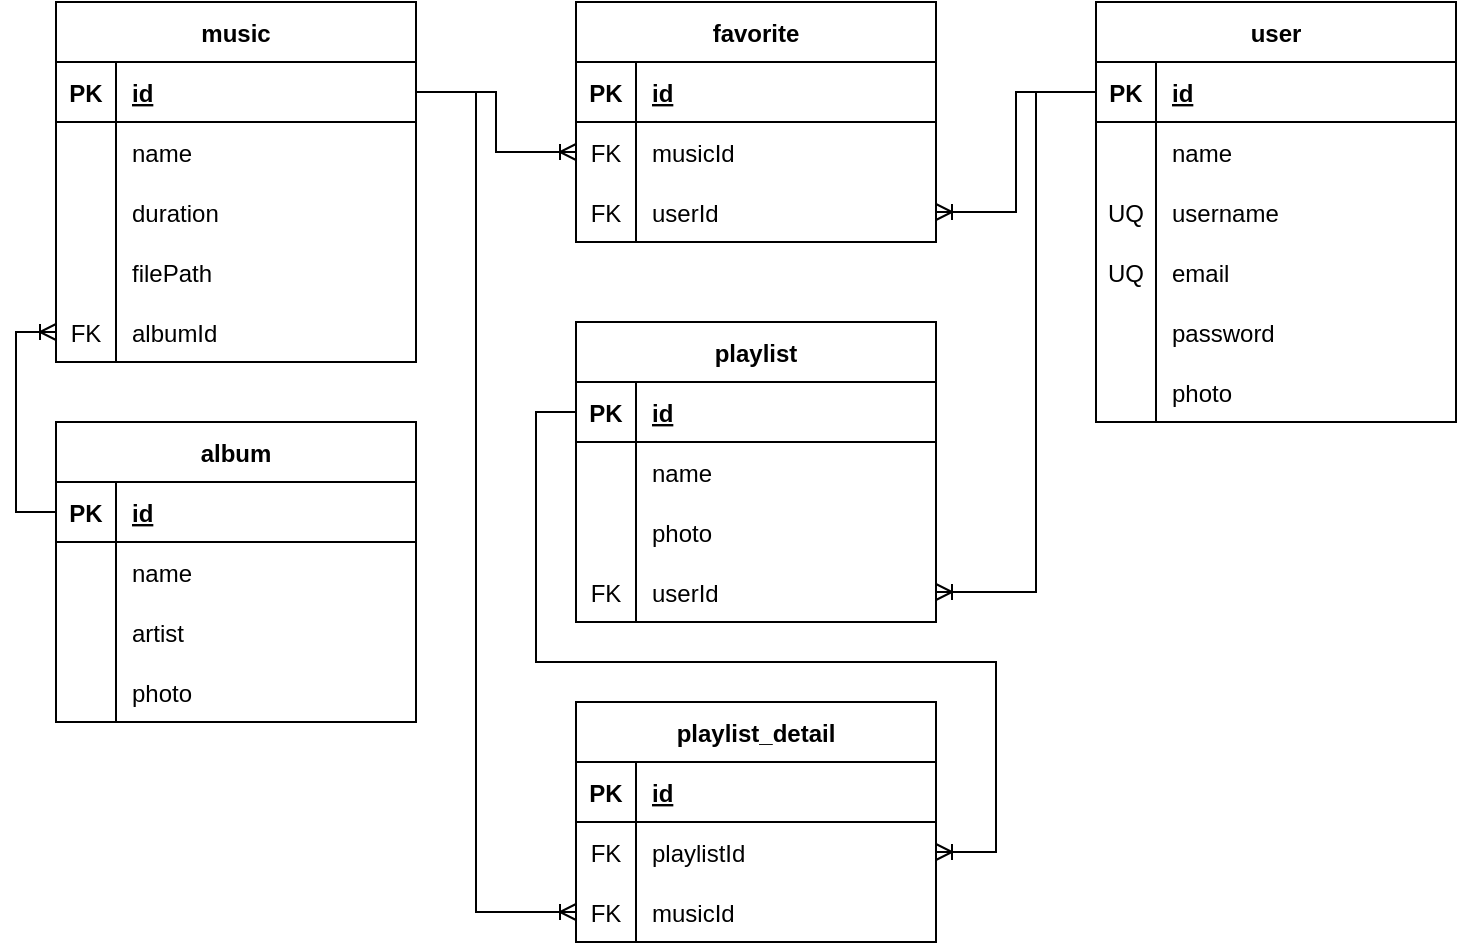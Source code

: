 <mxfile version="20.8.4" type="device"><diagram id="C5RBs43oDa-KdzZeNtuy" name="Page-1"><mxGraphModel dx="1742" dy="512" grid="1" gridSize="10" guides="1" tooltips="1" connect="1" arrows="1" fold="1" page="1" pageScale="1" pageWidth="827" pageHeight="1169" math="0" shadow="0"><root><mxCell id="WIyWlLk6GJQsqaUBKTNV-0"/><mxCell id="WIyWlLk6GJQsqaUBKTNV-1" parent="WIyWlLk6GJQsqaUBKTNV-0"/><mxCell id="33fr8JUP3In22eZ-3VRg-10" value="music" style="shape=table;startSize=30;container=1;collapsible=1;childLayout=tableLayout;fixedRows=1;rowLines=0;fontStyle=1;align=center;resizeLast=1;" vertex="1" parent="WIyWlLk6GJQsqaUBKTNV-1"><mxGeometry x="-70" y="150" width="180" height="180" as="geometry"/></mxCell><mxCell id="33fr8JUP3In22eZ-3VRg-11" value="" style="shape=tableRow;horizontal=0;startSize=0;swimlaneHead=0;swimlaneBody=0;fillColor=none;collapsible=0;dropTarget=0;points=[[0,0.5],[1,0.5]];portConstraint=eastwest;top=0;left=0;right=0;bottom=1;" vertex="1" parent="33fr8JUP3In22eZ-3VRg-10"><mxGeometry y="30" width="180" height="30" as="geometry"/></mxCell><mxCell id="33fr8JUP3In22eZ-3VRg-12" value="PK" style="shape=partialRectangle;connectable=0;fillColor=none;top=0;left=0;bottom=0;right=0;fontStyle=1;overflow=hidden;" vertex="1" parent="33fr8JUP3In22eZ-3VRg-11"><mxGeometry width="30" height="30" as="geometry"><mxRectangle width="30" height="30" as="alternateBounds"/></mxGeometry></mxCell><mxCell id="33fr8JUP3In22eZ-3VRg-13" value="id" style="shape=partialRectangle;connectable=0;fillColor=none;top=0;left=0;bottom=0;right=0;align=left;spacingLeft=6;fontStyle=5;overflow=hidden;" vertex="1" parent="33fr8JUP3In22eZ-3VRg-11"><mxGeometry x="30" width="150" height="30" as="geometry"><mxRectangle width="150" height="30" as="alternateBounds"/></mxGeometry></mxCell><mxCell id="33fr8JUP3In22eZ-3VRg-14" value="" style="shape=tableRow;horizontal=0;startSize=0;swimlaneHead=0;swimlaneBody=0;fillColor=none;collapsible=0;dropTarget=0;points=[[0,0.5],[1,0.5]];portConstraint=eastwest;top=0;left=0;right=0;bottom=0;" vertex="1" parent="33fr8JUP3In22eZ-3VRg-10"><mxGeometry y="60" width="180" height="30" as="geometry"/></mxCell><mxCell id="33fr8JUP3In22eZ-3VRg-15" value="" style="shape=partialRectangle;connectable=0;fillColor=none;top=0;left=0;bottom=0;right=0;editable=1;overflow=hidden;" vertex="1" parent="33fr8JUP3In22eZ-3VRg-14"><mxGeometry width="30" height="30" as="geometry"><mxRectangle width="30" height="30" as="alternateBounds"/></mxGeometry></mxCell><mxCell id="33fr8JUP3In22eZ-3VRg-16" value="name" style="shape=partialRectangle;connectable=0;fillColor=none;top=0;left=0;bottom=0;right=0;align=left;spacingLeft=6;overflow=hidden;" vertex="1" parent="33fr8JUP3In22eZ-3VRg-14"><mxGeometry x="30" width="150" height="30" as="geometry"><mxRectangle width="150" height="30" as="alternateBounds"/></mxGeometry></mxCell><mxCell id="33fr8JUP3In22eZ-3VRg-20" value="" style="shape=tableRow;horizontal=0;startSize=0;swimlaneHead=0;swimlaneBody=0;fillColor=none;collapsible=0;dropTarget=0;points=[[0,0.5],[1,0.5]];portConstraint=eastwest;top=0;left=0;right=0;bottom=0;" vertex="1" parent="33fr8JUP3In22eZ-3VRg-10"><mxGeometry y="90" width="180" height="30" as="geometry"/></mxCell><mxCell id="33fr8JUP3In22eZ-3VRg-21" value="" style="shape=partialRectangle;connectable=0;fillColor=none;top=0;left=0;bottom=0;right=0;editable=1;overflow=hidden;" vertex="1" parent="33fr8JUP3In22eZ-3VRg-20"><mxGeometry width="30" height="30" as="geometry"><mxRectangle width="30" height="30" as="alternateBounds"/></mxGeometry></mxCell><mxCell id="33fr8JUP3In22eZ-3VRg-22" value="duration" style="shape=partialRectangle;connectable=0;fillColor=none;top=0;left=0;bottom=0;right=0;align=left;spacingLeft=6;overflow=hidden;" vertex="1" parent="33fr8JUP3In22eZ-3VRg-20"><mxGeometry x="30" width="150" height="30" as="geometry"><mxRectangle width="150" height="30" as="alternateBounds"/></mxGeometry></mxCell><mxCell id="33fr8JUP3In22eZ-3VRg-92" value="" style="shape=tableRow;horizontal=0;startSize=0;swimlaneHead=0;swimlaneBody=0;fillColor=none;collapsible=0;dropTarget=0;points=[[0,0.5],[1,0.5]];portConstraint=eastwest;top=0;left=0;right=0;bottom=0;" vertex="1" parent="33fr8JUP3In22eZ-3VRg-10"><mxGeometry y="120" width="180" height="30" as="geometry"/></mxCell><mxCell id="33fr8JUP3In22eZ-3VRg-93" value="" style="shape=partialRectangle;connectable=0;fillColor=none;top=0;left=0;bottom=0;right=0;editable=1;overflow=hidden;" vertex="1" parent="33fr8JUP3In22eZ-3VRg-92"><mxGeometry width="30" height="30" as="geometry"><mxRectangle width="30" height="30" as="alternateBounds"/></mxGeometry></mxCell><mxCell id="33fr8JUP3In22eZ-3VRg-94" value="filePath" style="shape=partialRectangle;connectable=0;fillColor=none;top=0;left=0;bottom=0;right=0;align=left;spacingLeft=6;overflow=hidden;" vertex="1" parent="33fr8JUP3In22eZ-3VRg-92"><mxGeometry x="30" width="150" height="30" as="geometry"><mxRectangle width="150" height="30" as="alternateBounds"/></mxGeometry></mxCell><mxCell id="33fr8JUP3In22eZ-3VRg-129" value="" style="shape=tableRow;horizontal=0;startSize=0;swimlaneHead=0;swimlaneBody=0;fillColor=none;collapsible=0;dropTarget=0;points=[[0,0.5],[1,0.5]];portConstraint=eastwest;top=0;left=0;right=0;bottom=0;" vertex="1" parent="33fr8JUP3In22eZ-3VRg-10"><mxGeometry y="150" width="180" height="30" as="geometry"/></mxCell><mxCell id="33fr8JUP3In22eZ-3VRg-130" value="FK" style="shape=partialRectangle;connectable=0;fillColor=none;top=0;left=0;bottom=0;right=0;editable=1;overflow=hidden;" vertex="1" parent="33fr8JUP3In22eZ-3VRg-129"><mxGeometry width="30" height="30" as="geometry"><mxRectangle width="30" height="30" as="alternateBounds"/></mxGeometry></mxCell><mxCell id="33fr8JUP3In22eZ-3VRg-131" value="albumId" style="shape=partialRectangle;connectable=0;fillColor=none;top=0;left=0;bottom=0;right=0;align=left;spacingLeft=6;overflow=hidden;" vertex="1" parent="33fr8JUP3In22eZ-3VRg-129"><mxGeometry x="30" width="150" height="30" as="geometry"><mxRectangle width="150" height="30" as="alternateBounds"/></mxGeometry></mxCell><mxCell id="33fr8JUP3In22eZ-3VRg-40" value="user" style="shape=table;startSize=30;container=1;collapsible=1;childLayout=tableLayout;fixedRows=1;rowLines=0;fontStyle=1;align=center;resizeLast=1;" vertex="1" parent="WIyWlLk6GJQsqaUBKTNV-1"><mxGeometry x="450" y="150" width="180" height="210" as="geometry"><mxRectangle x="450" y="150" width="70" height="30" as="alternateBounds"/></mxGeometry></mxCell><mxCell id="33fr8JUP3In22eZ-3VRg-41" value="" style="shape=tableRow;horizontal=0;startSize=0;swimlaneHead=0;swimlaneBody=0;fillColor=none;collapsible=0;dropTarget=0;points=[[0,0.5],[1,0.5]];portConstraint=eastwest;top=0;left=0;right=0;bottom=1;" vertex="1" parent="33fr8JUP3In22eZ-3VRg-40"><mxGeometry y="30" width="180" height="30" as="geometry"/></mxCell><mxCell id="33fr8JUP3In22eZ-3VRg-42" value="PK" style="shape=partialRectangle;connectable=0;fillColor=none;top=0;left=0;bottom=0;right=0;fontStyle=1;overflow=hidden;" vertex="1" parent="33fr8JUP3In22eZ-3VRg-41"><mxGeometry width="30" height="30" as="geometry"><mxRectangle width="30" height="30" as="alternateBounds"/></mxGeometry></mxCell><mxCell id="33fr8JUP3In22eZ-3VRg-43" value="id" style="shape=partialRectangle;connectable=0;fillColor=none;top=0;left=0;bottom=0;right=0;align=left;spacingLeft=6;fontStyle=5;overflow=hidden;" vertex="1" parent="33fr8JUP3In22eZ-3VRg-41"><mxGeometry x="30" width="150" height="30" as="geometry"><mxRectangle width="150" height="30" as="alternateBounds"/></mxGeometry></mxCell><mxCell id="33fr8JUP3In22eZ-3VRg-44" value="" style="shape=tableRow;horizontal=0;startSize=0;swimlaneHead=0;swimlaneBody=0;fillColor=none;collapsible=0;dropTarget=0;points=[[0,0.5],[1,0.5]];portConstraint=eastwest;top=0;left=0;right=0;bottom=0;" vertex="1" parent="33fr8JUP3In22eZ-3VRg-40"><mxGeometry y="60" width="180" height="30" as="geometry"/></mxCell><mxCell id="33fr8JUP3In22eZ-3VRg-45" value="" style="shape=partialRectangle;connectable=0;fillColor=none;top=0;left=0;bottom=0;right=0;editable=1;overflow=hidden;" vertex="1" parent="33fr8JUP3In22eZ-3VRg-44"><mxGeometry width="30" height="30" as="geometry"><mxRectangle width="30" height="30" as="alternateBounds"/></mxGeometry></mxCell><mxCell id="33fr8JUP3In22eZ-3VRg-46" value="name" style="shape=partialRectangle;connectable=0;fillColor=none;top=0;left=0;bottom=0;right=0;align=left;spacingLeft=6;overflow=hidden;" vertex="1" parent="33fr8JUP3In22eZ-3VRg-44"><mxGeometry x="30" width="150" height="30" as="geometry"><mxRectangle width="150" height="30" as="alternateBounds"/></mxGeometry></mxCell><mxCell id="33fr8JUP3In22eZ-3VRg-47" value="" style="shape=tableRow;horizontal=0;startSize=0;swimlaneHead=0;swimlaneBody=0;fillColor=none;collapsible=0;dropTarget=0;points=[[0,0.5],[1,0.5]];portConstraint=eastwest;top=0;left=0;right=0;bottom=0;" vertex="1" parent="33fr8JUP3In22eZ-3VRg-40"><mxGeometry y="90" width="180" height="30" as="geometry"/></mxCell><mxCell id="33fr8JUP3In22eZ-3VRg-48" value="UQ" style="shape=partialRectangle;connectable=0;fillColor=none;top=0;left=0;bottom=0;right=0;editable=1;overflow=hidden;" vertex="1" parent="33fr8JUP3In22eZ-3VRg-47"><mxGeometry width="30" height="30" as="geometry"><mxRectangle width="30" height="30" as="alternateBounds"/></mxGeometry></mxCell><mxCell id="33fr8JUP3In22eZ-3VRg-49" value="username" style="shape=partialRectangle;connectable=0;fillColor=none;top=0;left=0;bottom=0;right=0;align=left;spacingLeft=6;overflow=hidden;" vertex="1" parent="33fr8JUP3In22eZ-3VRg-47"><mxGeometry x="30" width="150" height="30" as="geometry"><mxRectangle width="150" height="30" as="alternateBounds"/></mxGeometry></mxCell><mxCell id="33fr8JUP3In22eZ-3VRg-50" value="" style="shape=tableRow;horizontal=0;startSize=0;swimlaneHead=0;swimlaneBody=0;fillColor=none;collapsible=0;dropTarget=0;points=[[0,0.5],[1,0.5]];portConstraint=eastwest;top=0;left=0;right=0;bottom=0;" vertex="1" parent="33fr8JUP3In22eZ-3VRg-40"><mxGeometry y="120" width="180" height="30" as="geometry"/></mxCell><mxCell id="33fr8JUP3In22eZ-3VRg-51" value="UQ" style="shape=partialRectangle;connectable=0;fillColor=none;top=0;left=0;bottom=0;right=0;editable=1;overflow=hidden;" vertex="1" parent="33fr8JUP3In22eZ-3VRg-50"><mxGeometry width="30" height="30" as="geometry"><mxRectangle width="30" height="30" as="alternateBounds"/></mxGeometry></mxCell><mxCell id="33fr8JUP3In22eZ-3VRg-52" value="email" style="shape=partialRectangle;connectable=0;fillColor=none;top=0;left=0;bottom=0;right=0;align=left;spacingLeft=6;overflow=hidden;" vertex="1" parent="33fr8JUP3In22eZ-3VRg-50"><mxGeometry x="30" width="150" height="30" as="geometry"><mxRectangle width="150" height="30" as="alternateBounds"/></mxGeometry></mxCell><mxCell id="33fr8JUP3In22eZ-3VRg-95" value="" style="shape=tableRow;horizontal=0;startSize=0;swimlaneHead=0;swimlaneBody=0;fillColor=none;collapsible=0;dropTarget=0;points=[[0,0.5],[1,0.5]];portConstraint=eastwest;top=0;left=0;right=0;bottom=0;" vertex="1" parent="33fr8JUP3In22eZ-3VRg-40"><mxGeometry y="150" width="180" height="30" as="geometry"/></mxCell><mxCell id="33fr8JUP3In22eZ-3VRg-96" value="" style="shape=partialRectangle;connectable=0;fillColor=none;top=0;left=0;bottom=0;right=0;editable=1;overflow=hidden;" vertex="1" parent="33fr8JUP3In22eZ-3VRg-95"><mxGeometry width="30" height="30" as="geometry"><mxRectangle width="30" height="30" as="alternateBounds"/></mxGeometry></mxCell><mxCell id="33fr8JUP3In22eZ-3VRg-97" value="password" style="shape=partialRectangle;connectable=0;fillColor=none;top=0;left=0;bottom=0;right=0;align=left;spacingLeft=6;overflow=hidden;" vertex="1" parent="33fr8JUP3In22eZ-3VRg-95"><mxGeometry x="30" width="150" height="30" as="geometry"><mxRectangle width="150" height="30" as="alternateBounds"/></mxGeometry></mxCell><mxCell id="33fr8JUP3In22eZ-3VRg-101" value="" style="shape=tableRow;horizontal=0;startSize=0;swimlaneHead=0;swimlaneBody=0;fillColor=none;collapsible=0;dropTarget=0;points=[[0,0.5],[1,0.5]];portConstraint=eastwest;top=0;left=0;right=0;bottom=0;" vertex="1" parent="33fr8JUP3In22eZ-3VRg-40"><mxGeometry y="180" width="180" height="30" as="geometry"/></mxCell><mxCell id="33fr8JUP3In22eZ-3VRg-102" value="" style="shape=partialRectangle;connectable=0;fillColor=none;top=0;left=0;bottom=0;right=0;editable=1;overflow=hidden;" vertex="1" parent="33fr8JUP3In22eZ-3VRg-101"><mxGeometry width="30" height="30" as="geometry"><mxRectangle width="30" height="30" as="alternateBounds"/></mxGeometry></mxCell><mxCell id="33fr8JUP3In22eZ-3VRg-103" value="photo" style="shape=partialRectangle;connectable=0;fillColor=none;top=0;left=0;bottom=0;right=0;align=left;spacingLeft=6;overflow=hidden;" vertex="1" parent="33fr8JUP3In22eZ-3VRg-101"><mxGeometry x="30" width="150" height="30" as="geometry"><mxRectangle width="150" height="30" as="alternateBounds"/></mxGeometry></mxCell><mxCell id="33fr8JUP3In22eZ-3VRg-53" value="favorite" style="shape=table;startSize=30;container=1;collapsible=1;childLayout=tableLayout;fixedRows=1;rowLines=0;fontStyle=1;align=center;resizeLast=1;" vertex="1" parent="WIyWlLk6GJQsqaUBKTNV-1"><mxGeometry x="190" y="150" width="180" height="120" as="geometry"/></mxCell><mxCell id="33fr8JUP3In22eZ-3VRg-54" value="" style="shape=tableRow;horizontal=0;startSize=0;swimlaneHead=0;swimlaneBody=0;fillColor=none;collapsible=0;dropTarget=0;points=[[0,0.5],[1,0.5]];portConstraint=eastwest;top=0;left=0;right=0;bottom=1;" vertex="1" parent="33fr8JUP3In22eZ-3VRg-53"><mxGeometry y="30" width="180" height="30" as="geometry"/></mxCell><mxCell id="33fr8JUP3In22eZ-3VRg-55" value="PK" style="shape=partialRectangle;connectable=0;fillColor=none;top=0;left=0;bottom=0;right=0;fontStyle=1;overflow=hidden;" vertex="1" parent="33fr8JUP3In22eZ-3VRg-54"><mxGeometry width="30" height="30" as="geometry"><mxRectangle width="30" height="30" as="alternateBounds"/></mxGeometry></mxCell><mxCell id="33fr8JUP3In22eZ-3VRg-56" value="id" style="shape=partialRectangle;connectable=0;fillColor=none;top=0;left=0;bottom=0;right=0;align=left;spacingLeft=6;fontStyle=5;overflow=hidden;" vertex="1" parent="33fr8JUP3In22eZ-3VRg-54"><mxGeometry x="30" width="150" height="30" as="geometry"><mxRectangle width="150" height="30" as="alternateBounds"/></mxGeometry></mxCell><mxCell id="33fr8JUP3In22eZ-3VRg-57" value="" style="shape=tableRow;horizontal=0;startSize=0;swimlaneHead=0;swimlaneBody=0;fillColor=none;collapsible=0;dropTarget=0;points=[[0,0.5],[1,0.5]];portConstraint=eastwest;top=0;left=0;right=0;bottom=0;" vertex="1" parent="33fr8JUP3In22eZ-3VRg-53"><mxGeometry y="60" width="180" height="30" as="geometry"/></mxCell><mxCell id="33fr8JUP3In22eZ-3VRg-58" value="FK" style="shape=partialRectangle;connectable=0;fillColor=none;top=0;left=0;bottom=0;right=0;editable=1;overflow=hidden;" vertex="1" parent="33fr8JUP3In22eZ-3VRg-57"><mxGeometry width="30" height="30" as="geometry"><mxRectangle width="30" height="30" as="alternateBounds"/></mxGeometry></mxCell><mxCell id="33fr8JUP3In22eZ-3VRg-59" value="musicId" style="shape=partialRectangle;connectable=0;fillColor=none;top=0;left=0;bottom=0;right=0;align=left;spacingLeft=6;overflow=hidden;" vertex="1" parent="33fr8JUP3In22eZ-3VRg-57"><mxGeometry x="30" width="150" height="30" as="geometry"><mxRectangle width="150" height="30" as="alternateBounds"/></mxGeometry></mxCell><mxCell id="33fr8JUP3In22eZ-3VRg-60" value="" style="shape=tableRow;horizontal=0;startSize=0;swimlaneHead=0;swimlaneBody=0;fillColor=none;collapsible=0;dropTarget=0;points=[[0,0.5],[1,0.5]];portConstraint=eastwest;top=0;left=0;right=0;bottom=0;" vertex="1" parent="33fr8JUP3In22eZ-3VRg-53"><mxGeometry y="90" width="180" height="30" as="geometry"/></mxCell><mxCell id="33fr8JUP3In22eZ-3VRg-61" value="FK" style="shape=partialRectangle;connectable=0;fillColor=none;top=0;left=0;bottom=0;right=0;editable=1;overflow=hidden;" vertex="1" parent="33fr8JUP3In22eZ-3VRg-60"><mxGeometry width="30" height="30" as="geometry"><mxRectangle width="30" height="30" as="alternateBounds"/></mxGeometry></mxCell><mxCell id="33fr8JUP3In22eZ-3VRg-62" value="userId" style="shape=partialRectangle;connectable=0;fillColor=none;top=0;left=0;bottom=0;right=0;align=left;spacingLeft=6;overflow=hidden;" vertex="1" parent="33fr8JUP3In22eZ-3VRg-60"><mxGeometry x="30" width="150" height="30" as="geometry"><mxRectangle width="150" height="30" as="alternateBounds"/></mxGeometry></mxCell><mxCell id="33fr8JUP3In22eZ-3VRg-66" value="playlist" style="shape=table;startSize=30;container=1;collapsible=1;childLayout=tableLayout;fixedRows=1;rowLines=0;fontStyle=1;align=center;resizeLast=1;" vertex="1" parent="WIyWlLk6GJQsqaUBKTNV-1"><mxGeometry x="190" y="310" width="180" height="150" as="geometry"/></mxCell><mxCell id="33fr8JUP3In22eZ-3VRg-67" value="" style="shape=tableRow;horizontal=0;startSize=0;swimlaneHead=0;swimlaneBody=0;fillColor=none;collapsible=0;dropTarget=0;points=[[0,0.5],[1,0.5]];portConstraint=eastwest;top=0;left=0;right=0;bottom=1;" vertex="1" parent="33fr8JUP3In22eZ-3VRg-66"><mxGeometry y="30" width="180" height="30" as="geometry"/></mxCell><mxCell id="33fr8JUP3In22eZ-3VRg-68" value="PK" style="shape=partialRectangle;connectable=0;fillColor=none;top=0;left=0;bottom=0;right=0;fontStyle=1;overflow=hidden;" vertex="1" parent="33fr8JUP3In22eZ-3VRg-67"><mxGeometry width="30" height="30" as="geometry"><mxRectangle width="30" height="30" as="alternateBounds"/></mxGeometry></mxCell><mxCell id="33fr8JUP3In22eZ-3VRg-69" value="id" style="shape=partialRectangle;connectable=0;fillColor=none;top=0;left=0;bottom=0;right=0;align=left;spacingLeft=6;fontStyle=5;overflow=hidden;" vertex="1" parent="33fr8JUP3In22eZ-3VRg-67"><mxGeometry x="30" width="150" height="30" as="geometry"><mxRectangle width="150" height="30" as="alternateBounds"/></mxGeometry></mxCell><mxCell id="33fr8JUP3In22eZ-3VRg-70" value="" style="shape=tableRow;horizontal=0;startSize=0;swimlaneHead=0;swimlaneBody=0;fillColor=none;collapsible=0;dropTarget=0;points=[[0,0.5],[1,0.5]];portConstraint=eastwest;top=0;left=0;right=0;bottom=0;" vertex="1" parent="33fr8JUP3In22eZ-3VRg-66"><mxGeometry y="60" width="180" height="30" as="geometry"/></mxCell><mxCell id="33fr8JUP3In22eZ-3VRg-71" value="" style="shape=partialRectangle;connectable=0;fillColor=none;top=0;left=0;bottom=0;right=0;editable=1;overflow=hidden;" vertex="1" parent="33fr8JUP3In22eZ-3VRg-70"><mxGeometry width="30" height="30" as="geometry"><mxRectangle width="30" height="30" as="alternateBounds"/></mxGeometry></mxCell><mxCell id="33fr8JUP3In22eZ-3VRg-72" value="name" style="shape=partialRectangle;connectable=0;fillColor=none;top=0;left=0;bottom=0;right=0;align=left;spacingLeft=6;overflow=hidden;" vertex="1" parent="33fr8JUP3In22eZ-3VRg-70"><mxGeometry x="30" width="150" height="30" as="geometry"><mxRectangle width="150" height="30" as="alternateBounds"/></mxGeometry></mxCell><mxCell id="33fr8JUP3In22eZ-3VRg-110" value="" style="shape=tableRow;horizontal=0;startSize=0;swimlaneHead=0;swimlaneBody=0;fillColor=none;collapsible=0;dropTarget=0;points=[[0,0.5],[1,0.5]];portConstraint=eastwest;top=0;left=0;right=0;bottom=0;" vertex="1" parent="33fr8JUP3In22eZ-3VRg-66"><mxGeometry y="90" width="180" height="30" as="geometry"/></mxCell><mxCell id="33fr8JUP3In22eZ-3VRg-111" value="" style="shape=partialRectangle;connectable=0;fillColor=none;top=0;left=0;bottom=0;right=0;editable=1;overflow=hidden;" vertex="1" parent="33fr8JUP3In22eZ-3VRg-110"><mxGeometry width="30" height="30" as="geometry"><mxRectangle width="30" height="30" as="alternateBounds"/></mxGeometry></mxCell><mxCell id="33fr8JUP3In22eZ-3VRg-112" value="photo" style="shape=partialRectangle;connectable=0;fillColor=none;top=0;left=0;bottom=0;right=0;align=left;spacingLeft=6;overflow=hidden;" vertex="1" parent="33fr8JUP3In22eZ-3VRg-110"><mxGeometry x="30" width="150" height="30" as="geometry"><mxRectangle width="150" height="30" as="alternateBounds"/></mxGeometry></mxCell><mxCell id="33fr8JUP3In22eZ-3VRg-73" value="" style="shape=tableRow;horizontal=0;startSize=0;swimlaneHead=0;swimlaneBody=0;fillColor=none;collapsible=0;dropTarget=0;points=[[0,0.5],[1,0.5]];portConstraint=eastwest;top=0;left=0;right=0;bottom=0;" vertex="1" parent="33fr8JUP3In22eZ-3VRg-66"><mxGeometry y="120" width="180" height="30" as="geometry"/></mxCell><mxCell id="33fr8JUP3In22eZ-3VRg-74" value="FK" style="shape=partialRectangle;connectable=0;fillColor=none;top=0;left=0;bottom=0;right=0;editable=1;overflow=hidden;" vertex="1" parent="33fr8JUP3In22eZ-3VRg-73"><mxGeometry width="30" height="30" as="geometry"><mxRectangle width="30" height="30" as="alternateBounds"/></mxGeometry></mxCell><mxCell id="33fr8JUP3In22eZ-3VRg-75" value="userId" style="shape=partialRectangle;connectable=0;fillColor=none;top=0;left=0;bottom=0;right=0;align=left;spacingLeft=6;overflow=hidden;" vertex="1" parent="33fr8JUP3In22eZ-3VRg-73"><mxGeometry x="30" width="150" height="30" as="geometry"><mxRectangle width="150" height="30" as="alternateBounds"/></mxGeometry></mxCell><mxCell id="33fr8JUP3In22eZ-3VRg-79" value="playlist_detail" style="shape=table;startSize=30;container=1;collapsible=1;childLayout=tableLayout;fixedRows=1;rowLines=0;fontStyle=1;align=center;resizeLast=1;" vertex="1" parent="WIyWlLk6GJQsqaUBKTNV-1"><mxGeometry x="190" y="500" width="180" height="120" as="geometry"/></mxCell><mxCell id="33fr8JUP3In22eZ-3VRg-80" value="" style="shape=tableRow;horizontal=0;startSize=0;swimlaneHead=0;swimlaneBody=0;fillColor=none;collapsible=0;dropTarget=0;points=[[0,0.5],[1,0.5]];portConstraint=eastwest;top=0;left=0;right=0;bottom=1;" vertex="1" parent="33fr8JUP3In22eZ-3VRg-79"><mxGeometry y="30" width="180" height="30" as="geometry"/></mxCell><mxCell id="33fr8JUP3In22eZ-3VRg-81" value="PK" style="shape=partialRectangle;connectable=0;fillColor=none;top=0;left=0;bottom=0;right=0;fontStyle=1;overflow=hidden;" vertex="1" parent="33fr8JUP3In22eZ-3VRg-80"><mxGeometry width="30" height="30" as="geometry"><mxRectangle width="30" height="30" as="alternateBounds"/></mxGeometry></mxCell><mxCell id="33fr8JUP3In22eZ-3VRg-82" value="id" style="shape=partialRectangle;connectable=0;fillColor=none;top=0;left=0;bottom=0;right=0;align=left;spacingLeft=6;fontStyle=5;overflow=hidden;" vertex="1" parent="33fr8JUP3In22eZ-3VRg-80"><mxGeometry x="30" width="150" height="30" as="geometry"><mxRectangle width="150" height="30" as="alternateBounds"/></mxGeometry></mxCell><mxCell id="33fr8JUP3In22eZ-3VRg-83" value="" style="shape=tableRow;horizontal=0;startSize=0;swimlaneHead=0;swimlaneBody=0;fillColor=none;collapsible=0;dropTarget=0;points=[[0,0.5],[1,0.5]];portConstraint=eastwest;top=0;left=0;right=0;bottom=0;" vertex="1" parent="33fr8JUP3In22eZ-3VRg-79"><mxGeometry y="60" width="180" height="30" as="geometry"/></mxCell><mxCell id="33fr8JUP3In22eZ-3VRg-84" value="FK" style="shape=partialRectangle;connectable=0;fillColor=none;top=0;left=0;bottom=0;right=0;editable=1;overflow=hidden;" vertex="1" parent="33fr8JUP3In22eZ-3VRg-83"><mxGeometry width="30" height="30" as="geometry"><mxRectangle width="30" height="30" as="alternateBounds"/></mxGeometry></mxCell><mxCell id="33fr8JUP3In22eZ-3VRg-85" value="playlistId" style="shape=partialRectangle;connectable=0;fillColor=none;top=0;left=0;bottom=0;right=0;align=left;spacingLeft=6;overflow=hidden;" vertex="1" parent="33fr8JUP3In22eZ-3VRg-83"><mxGeometry x="30" width="150" height="30" as="geometry"><mxRectangle width="150" height="30" as="alternateBounds"/></mxGeometry></mxCell><mxCell id="33fr8JUP3In22eZ-3VRg-86" value="" style="shape=tableRow;horizontal=0;startSize=0;swimlaneHead=0;swimlaneBody=0;fillColor=none;collapsible=0;dropTarget=0;points=[[0,0.5],[1,0.5]];portConstraint=eastwest;top=0;left=0;right=0;bottom=0;" vertex="1" parent="33fr8JUP3In22eZ-3VRg-79"><mxGeometry y="90" width="180" height="30" as="geometry"/></mxCell><mxCell id="33fr8JUP3In22eZ-3VRg-87" value="FK" style="shape=partialRectangle;connectable=0;fillColor=none;top=0;left=0;bottom=0;right=0;editable=1;overflow=hidden;" vertex="1" parent="33fr8JUP3In22eZ-3VRg-86"><mxGeometry width="30" height="30" as="geometry"><mxRectangle width="30" height="30" as="alternateBounds"/></mxGeometry></mxCell><mxCell id="33fr8JUP3In22eZ-3VRg-88" value="musicId" style="shape=partialRectangle;connectable=0;fillColor=none;top=0;left=0;bottom=0;right=0;align=left;spacingLeft=6;overflow=hidden;" vertex="1" parent="33fr8JUP3In22eZ-3VRg-86"><mxGeometry x="30" width="150" height="30" as="geometry"><mxRectangle width="150" height="30" as="alternateBounds"/></mxGeometry></mxCell><mxCell id="33fr8JUP3In22eZ-3VRg-105" style="edgeStyle=orthogonalEdgeStyle;rounded=0;orthogonalLoop=1;jettySize=auto;html=1;entryX=1;entryY=0.5;entryDx=0;entryDy=0;endArrow=ERoneToMany;endFill=0;" edge="1" parent="WIyWlLk6GJQsqaUBKTNV-1" source="33fr8JUP3In22eZ-3VRg-41" target="33fr8JUP3In22eZ-3VRg-60"><mxGeometry relative="1" as="geometry"/></mxCell><mxCell id="33fr8JUP3In22eZ-3VRg-106" style="edgeStyle=orthogonalEdgeStyle;rounded=0;orthogonalLoop=1;jettySize=auto;html=1;entryX=0;entryY=0.5;entryDx=0;entryDy=0;endArrow=ERoneToMany;endFill=0;exitX=1;exitY=0.5;exitDx=0;exitDy=0;" edge="1" parent="WIyWlLk6GJQsqaUBKTNV-1" source="33fr8JUP3In22eZ-3VRg-11" target="33fr8JUP3In22eZ-3VRg-57"><mxGeometry relative="1" as="geometry"><mxPoint x="460" y="205.029" as="sourcePoint"/><mxPoint x="380" y="265" as="targetPoint"/></mxGeometry></mxCell><mxCell id="33fr8JUP3In22eZ-3VRg-107" style="edgeStyle=orthogonalEdgeStyle;rounded=0;orthogonalLoop=1;jettySize=auto;html=1;entryX=0;entryY=0.5;entryDx=0;entryDy=0;endArrow=ERoneToMany;endFill=0;exitX=1;exitY=0.5;exitDx=0;exitDy=0;" edge="1" parent="WIyWlLk6GJQsqaUBKTNV-1" source="33fr8JUP3In22eZ-3VRg-11" target="33fr8JUP3In22eZ-3VRg-86"><mxGeometry relative="1" as="geometry"><mxPoint x="120" y="205" as="sourcePoint"/><mxPoint x="200" y="235" as="targetPoint"/><Array as="points"><mxPoint x="140" y="195"/><mxPoint x="140" y="605"/></Array></mxGeometry></mxCell><mxCell id="33fr8JUP3In22eZ-3VRg-108" style="edgeStyle=orthogonalEdgeStyle;rounded=0;orthogonalLoop=1;jettySize=auto;html=1;entryX=1;entryY=0.5;entryDx=0;entryDy=0;endArrow=ERoneToMany;endFill=0;exitX=0;exitY=0.5;exitDx=0;exitDy=0;" edge="1" parent="WIyWlLk6GJQsqaUBKTNV-1" source="33fr8JUP3In22eZ-3VRg-41" target="33fr8JUP3In22eZ-3VRg-73"><mxGeometry relative="1" as="geometry"><mxPoint x="460" y="205.029" as="sourcePoint"/><mxPoint x="380" y="265" as="targetPoint"/><Array as="points"><mxPoint x="420" y="195"/><mxPoint x="420" y="445"/></Array></mxGeometry></mxCell><mxCell id="33fr8JUP3In22eZ-3VRg-109" style="edgeStyle=orthogonalEdgeStyle;rounded=0;orthogonalLoop=1;jettySize=auto;html=1;entryX=1;entryY=0.5;entryDx=0;entryDy=0;endArrow=ERoneToMany;endFill=0;exitX=0;exitY=0.5;exitDx=0;exitDy=0;" edge="1" parent="WIyWlLk6GJQsqaUBKTNV-1" source="33fr8JUP3In22eZ-3VRg-67" target="33fr8JUP3In22eZ-3VRg-83"><mxGeometry relative="1" as="geometry"><mxPoint x="460" y="205" as="sourcePoint"/><mxPoint x="380" y="425" as="targetPoint"/><Array as="points"><mxPoint x="170" y="355"/><mxPoint x="170" y="480"/><mxPoint x="400" y="480"/><mxPoint x="400" y="575"/></Array></mxGeometry></mxCell><mxCell id="33fr8JUP3In22eZ-3VRg-113" value="album" style="shape=table;startSize=30;container=1;collapsible=1;childLayout=tableLayout;fixedRows=1;rowLines=0;fontStyle=1;align=center;resizeLast=1;" vertex="1" parent="WIyWlLk6GJQsqaUBKTNV-1"><mxGeometry x="-70" y="360" width="180" height="150" as="geometry"/></mxCell><mxCell id="33fr8JUP3In22eZ-3VRg-114" value="" style="shape=tableRow;horizontal=0;startSize=0;swimlaneHead=0;swimlaneBody=0;fillColor=none;collapsible=0;dropTarget=0;points=[[0,0.5],[1,0.5]];portConstraint=eastwest;top=0;left=0;right=0;bottom=1;" vertex="1" parent="33fr8JUP3In22eZ-3VRg-113"><mxGeometry y="30" width="180" height="30" as="geometry"/></mxCell><mxCell id="33fr8JUP3In22eZ-3VRg-115" value="PK" style="shape=partialRectangle;connectable=0;fillColor=none;top=0;left=0;bottom=0;right=0;fontStyle=1;overflow=hidden;" vertex="1" parent="33fr8JUP3In22eZ-3VRg-114"><mxGeometry width="30" height="30" as="geometry"><mxRectangle width="30" height="30" as="alternateBounds"/></mxGeometry></mxCell><mxCell id="33fr8JUP3In22eZ-3VRg-116" value="id" style="shape=partialRectangle;connectable=0;fillColor=none;top=0;left=0;bottom=0;right=0;align=left;spacingLeft=6;fontStyle=5;overflow=hidden;" vertex="1" parent="33fr8JUP3In22eZ-3VRg-114"><mxGeometry x="30" width="150" height="30" as="geometry"><mxRectangle width="150" height="30" as="alternateBounds"/></mxGeometry></mxCell><mxCell id="33fr8JUP3In22eZ-3VRg-117" value="" style="shape=tableRow;horizontal=0;startSize=0;swimlaneHead=0;swimlaneBody=0;fillColor=none;collapsible=0;dropTarget=0;points=[[0,0.5],[1,0.5]];portConstraint=eastwest;top=0;left=0;right=0;bottom=0;" vertex="1" parent="33fr8JUP3In22eZ-3VRg-113"><mxGeometry y="60" width="180" height="30" as="geometry"/></mxCell><mxCell id="33fr8JUP3In22eZ-3VRg-118" value="" style="shape=partialRectangle;connectable=0;fillColor=none;top=0;left=0;bottom=0;right=0;editable=1;overflow=hidden;" vertex="1" parent="33fr8JUP3In22eZ-3VRg-117"><mxGeometry width="30" height="30" as="geometry"><mxRectangle width="30" height="30" as="alternateBounds"/></mxGeometry></mxCell><mxCell id="33fr8JUP3In22eZ-3VRg-119" value="name" style="shape=partialRectangle;connectable=0;fillColor=none;top=0;left=0;bottom=0;right=0;align=left;spacingLeft=6;overflow=hidden;" vertex="1" parent="33fr8JUP3In22eZ-3VRg-117"><mxGeometry x="30" width="150" height="30" as="geometry"><mxRectangle width="150" height="30" as="alternateBounds"/></mxGeometry></mxCell><mxCell id="33fr8JUP3In22eZ-3VRg-120" value="" style="shape=tableRow;horizontal=0;startSize=0;swimlaneHead=0;swimlaneBody=0;fillColor=none;collapsible=0;dropTarget=0;points=[[0,0.5],[1,0.5]];portConstraint=eastwest;top=0;left=0;right=0;bottom=0;" vertex="1" parent="33fr8JUP3In22eZ-3VRg-113"><mxGeometry y="90" width="180" height="30" as="geometry"/></mxCell><mxCell id="33fr8JUP3In22eZ-3VRg-121" value="" style="shape=partialRectangle;connectable=0;fillColor=none;top=0;left=0;bottom=0;right=0;editable=1;overflow=hidden;" vertex="1" parent="33fr8JUP3In22eZ-3VRg-120"><mxGeometry width="30" height="30" as="geometry"><mxRectangle width="30" height="30" as="alternateBounds"/></mxGeometry></mxCell><mxCell id="33fr8JUP3In22eZ-3VRg-122" value="artist" style="shape=partialRectangle;connectable=0;fillColor=none;top=0;left=0;bottom=0;right=0;align=left;spacingLeft=6;overflow=hidden;" vertex="1" parent="33fr8JUP3In22eZ-3VRg-120"><mxGeometry x="30" width="150" height="30" as="geometry"><mxRectangle width="150" height="30" as="alternateBounds"/></mxGeometry></mxCell><mxCell id="33fr8JUP3In22eZ-3VRg-123" value="" style="shape=tableRow;horizontal=0;startSize=0;swimlaneHead=0;swimlaneBody=0;fillColor=none;collapsible=0;dropTarget=0;points=[[0,0.5],[1,0.5]];portConstraint=eastwest;top=0;left=0;right=0;bottom=0;" vertex="1" parent="33fr8JUP3In22eZ-3VRg-113"><mxGeometry y="120" width="180" height="30" as="geometry"/></mxCell><mxCell id="33fr8JUP3In22eZ-3VRg-124" value="" style="shape=partialRectangle;connectable=0;fillColor=none;top=0;left=0;bottom=0;right=0;editable=1;overflow=hidden;" vertex="1" parent="33fr8JUP3In22eZ-3VRg-123"><mxGeometry width="30" height="30" as="geometry"><mxRectangle width="30" height="30" as="alternateBounds"/></mxGeometry></mxCell><mxCell id="33fr8JUP3In22eZ-3VRg-125" value="photo" style="shape=partialRectangle;connectable=0;fillColor=none;top=0;left=0;bottom=0;right=0;align=left;spacingLeft=6;overflow=hidden;" vertex="1" parent="33fr8JUP3In22eZ-3VRg-123"><mxGeometry x="30" width="150" height="30" as="geometry"><mxRectangle width="150" height="30" as="alternateBounds"/></mxGeometry></mxCell><mxCell id="33fr8JUP3In22eZ-3VRg-133" style="edgeStyle=orthogonalEdgeStyle;rounded=0;orthogonalLoop=1;jettySize=auto;html=1;entryX=0;entryY=0.5;entryDx=0;entryDy=0;endArrow=ERoneToMany;endFill=0;" edge="1" parent="WIyWlLk6GJQsqaUBKTNV-1" source="33fr8JUP3In22eZ-3VRg-114" target="33fr8JUP3In22eZ-3VRg-129"><mxGeometry relative="1" as="geometry"/></mxCell></root></mxGraphModel></diagram></mxfile>